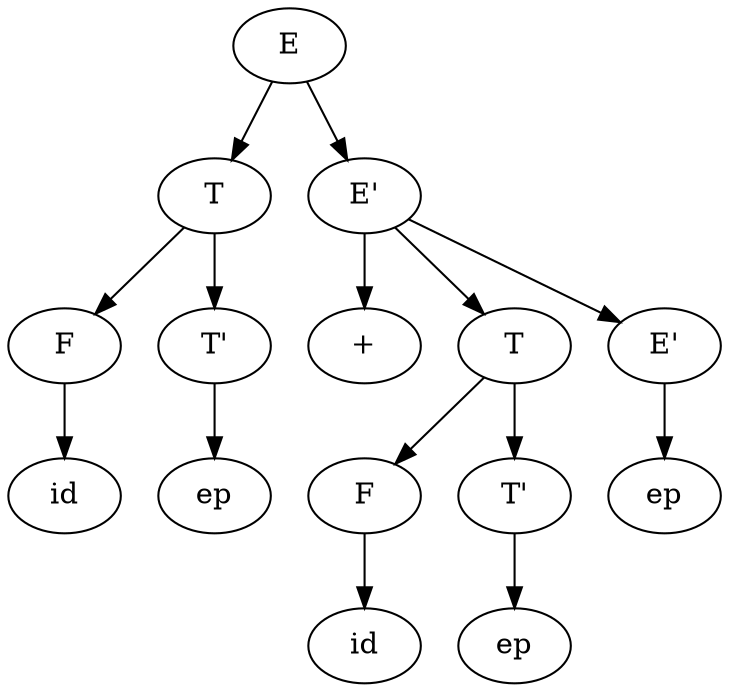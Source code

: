 digraph grafico {
	0 [label=E]
	1 [label=T]
	0 -> 1 [ordering=out]
	2 [label="E'"]
	0 -> 2 [ordering=out]
	1 [label=T]
	3 [label=F]
	1 -> 3 [ordering=out]
	4 [label="T'"]
	1 -> 4 [ordering=out]
	3 [label=F]
	5 [label=id]
	3 -> 5 [ordering=out]
	4 [label="T'"]
	6 [label=ep]
	4 -> 6 [ordering=out]
	2 [label="E'"]
	7 [label="+"]
	2 -> 7 [ordering=out]
	8 [label=T]
	2 -> 8 [ordering=out]
	9 [label="E'"]
	2 -> 9 [ordering=out]
	8 [label=T]
	10 [label=F]
	8 -> 10 [ordering=out]
	11 [label="T'"]
	8 -> 11 [ordering=out]
	10 [label=F]
	12 [label=id]
	10 -> 12 [ordering=out]
	11 [label="T'"]
	13 [label=ep]
	11 -> 13 [ordering=out]
	9 [label="E'"]
	14 [label=ep]
	9 -> 14 [ordering=out]
}
